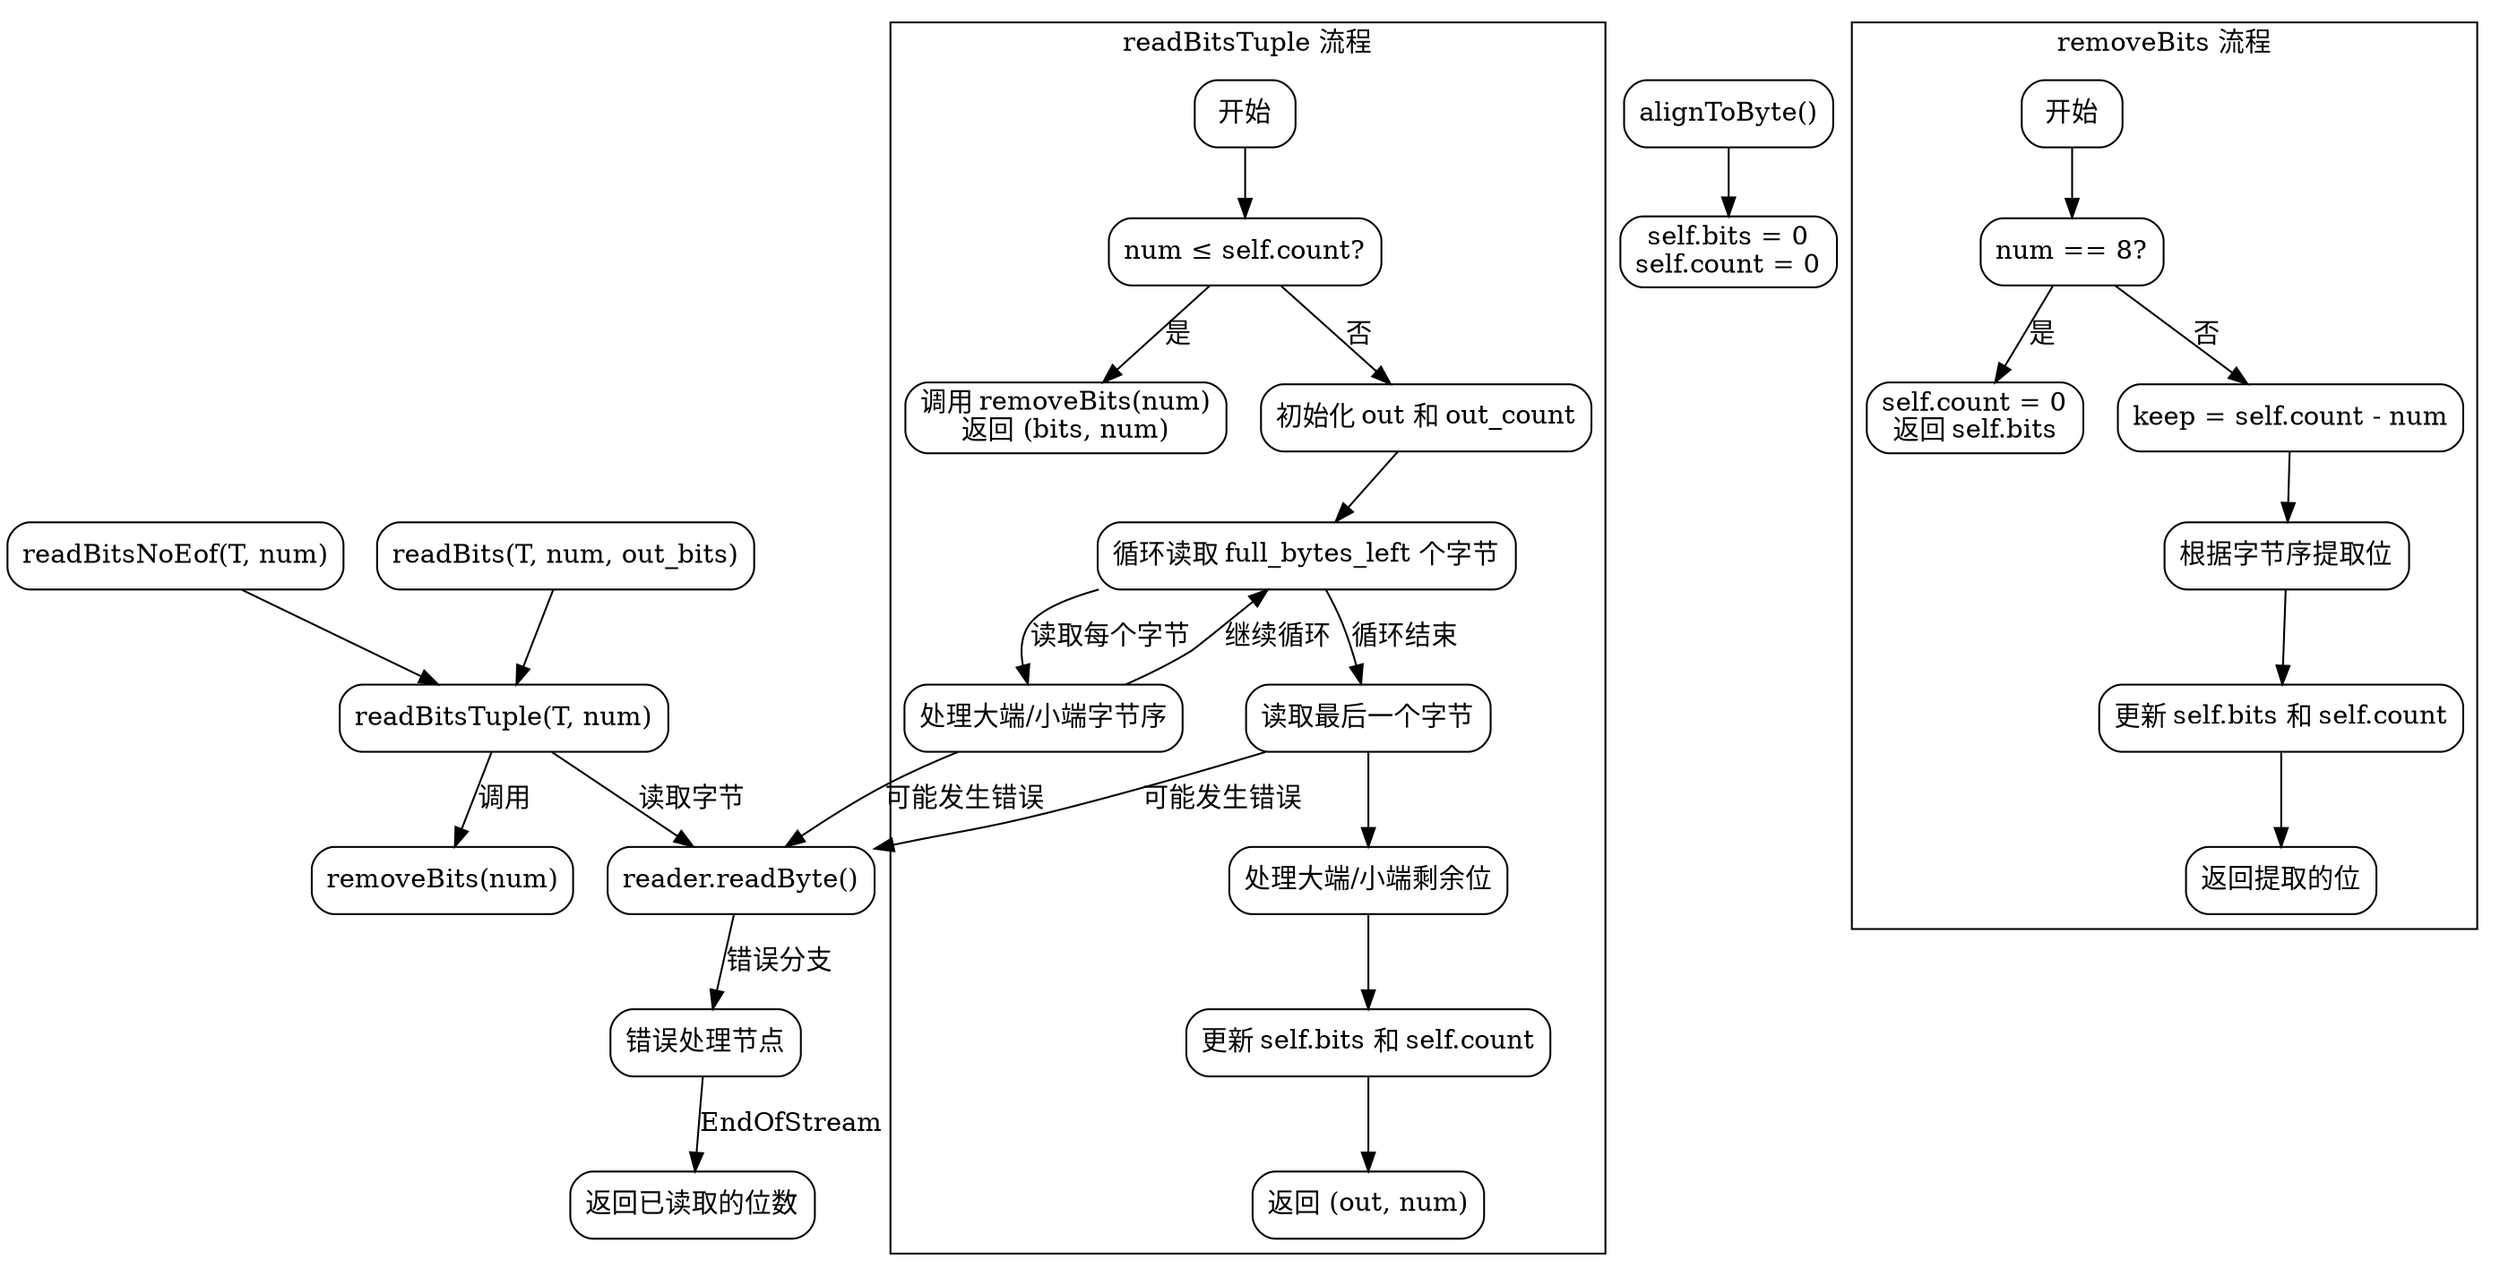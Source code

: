 
digraph BitReaderFlow {
    rankdir=TB;
    node [shape=rectangle, style=rounded];

    // Entry points
    readBitsNoEof [label="readBitsNoEof(T, num)"];
    readBits [label="readBits(T, num, out_bits)"];
    readBitsTuple [label="readBitsTuple(T, num)"];
    removeBits [label="removeBits(num)"];
    alignToByte [label="alignToByte()"];

    // Subgraph for readBitsTuple
    subgraph cluster_readBitsTuple {
        label="readBitsTuple 流程";
        
        start_rt [label="开始"];
        check_buffer [label="num ≤ self.count?"];
        return_buffer_bits [label="调用 removeBits(num)\n返回 (bits, num)"];
        init_out [label="初始化 out 和 out_count"];
        read_full_bytes [label="循环读取 full_bytes_left 个字节"];
        handle_endian_full [label="处理大端/小端字节序"];
        read_final_byte [label="读取最后一个字节"];
        handle_endian_final [label="处理大端/小端剩余位"];
        update_buffer [label="更新 self.bits 和 self.count"];
        return_result [label="返回 (out, num)"];

        start_rt -> check_buffer;
        check_buffer -> return_buffer_bits [label="是"];
        check_buffer -> init_out [label="否"];
        init_out -> read_full_bytes;
        read_full_bytes -> handle_endian_full [label="读取每个字节"];
        handle_endian_full -> read_full_bytes [label="继续循环"];
        read_full_bytes -> read_final_byte [label="循环结束"];
        read_final_byte -> handle_endian_final;
        handle_endian_final -> update_buffer;
        update_buffer -> return_result;
    }

    // Subgraph for removeBits
    subgraph cluster_removeBits {
        label="removeBits 流程";
        
        start_rb [label="开始"];
        check_num_8 [label="num == 8?"];
        reset_buffer [label="self.count = 0\n返回 self.bits"];
        calculate_keep [label="keep = self.count - num"];
        extract_bits [label="根据字节序提取位"];
        update_bits [label="更新 self.bits 和 self.count"];
        return_bits [label="返回提取的位"];

        start_rb -> check_num_8;
        check_num_8 -> reset_buffer [label="是"];
        check_num_8 -> calculate_keep [label="否"];
        calculate_keep -> extract_bits;
        extract_bits -> update_bits;
        update_bits -> return_bits;
    }

    // AlignToByte
    alignToByte -> "self.bits = 0\nself.count = 0";

    // 方法调用关系
    readBitsNoEof -> readBitsTuple;
    readBits -> readBitsTuple;
    readBitsTuple -> removeBits [label="调用"];
    readBitsTuple -> "reader.readByte()" [label="读取字节"];
    handle_endian_full -> "reader.readByte()" [label="可能发生错误"];
    read_final_byte -> "reader.readByte()" [label="可能发生错误"];
    "reader.readByte()" -> "错误处理节点" [label="错误分支"];
    "错误处理节点" -> "返回已读取的位数" [label="EndOfStream"];
}
